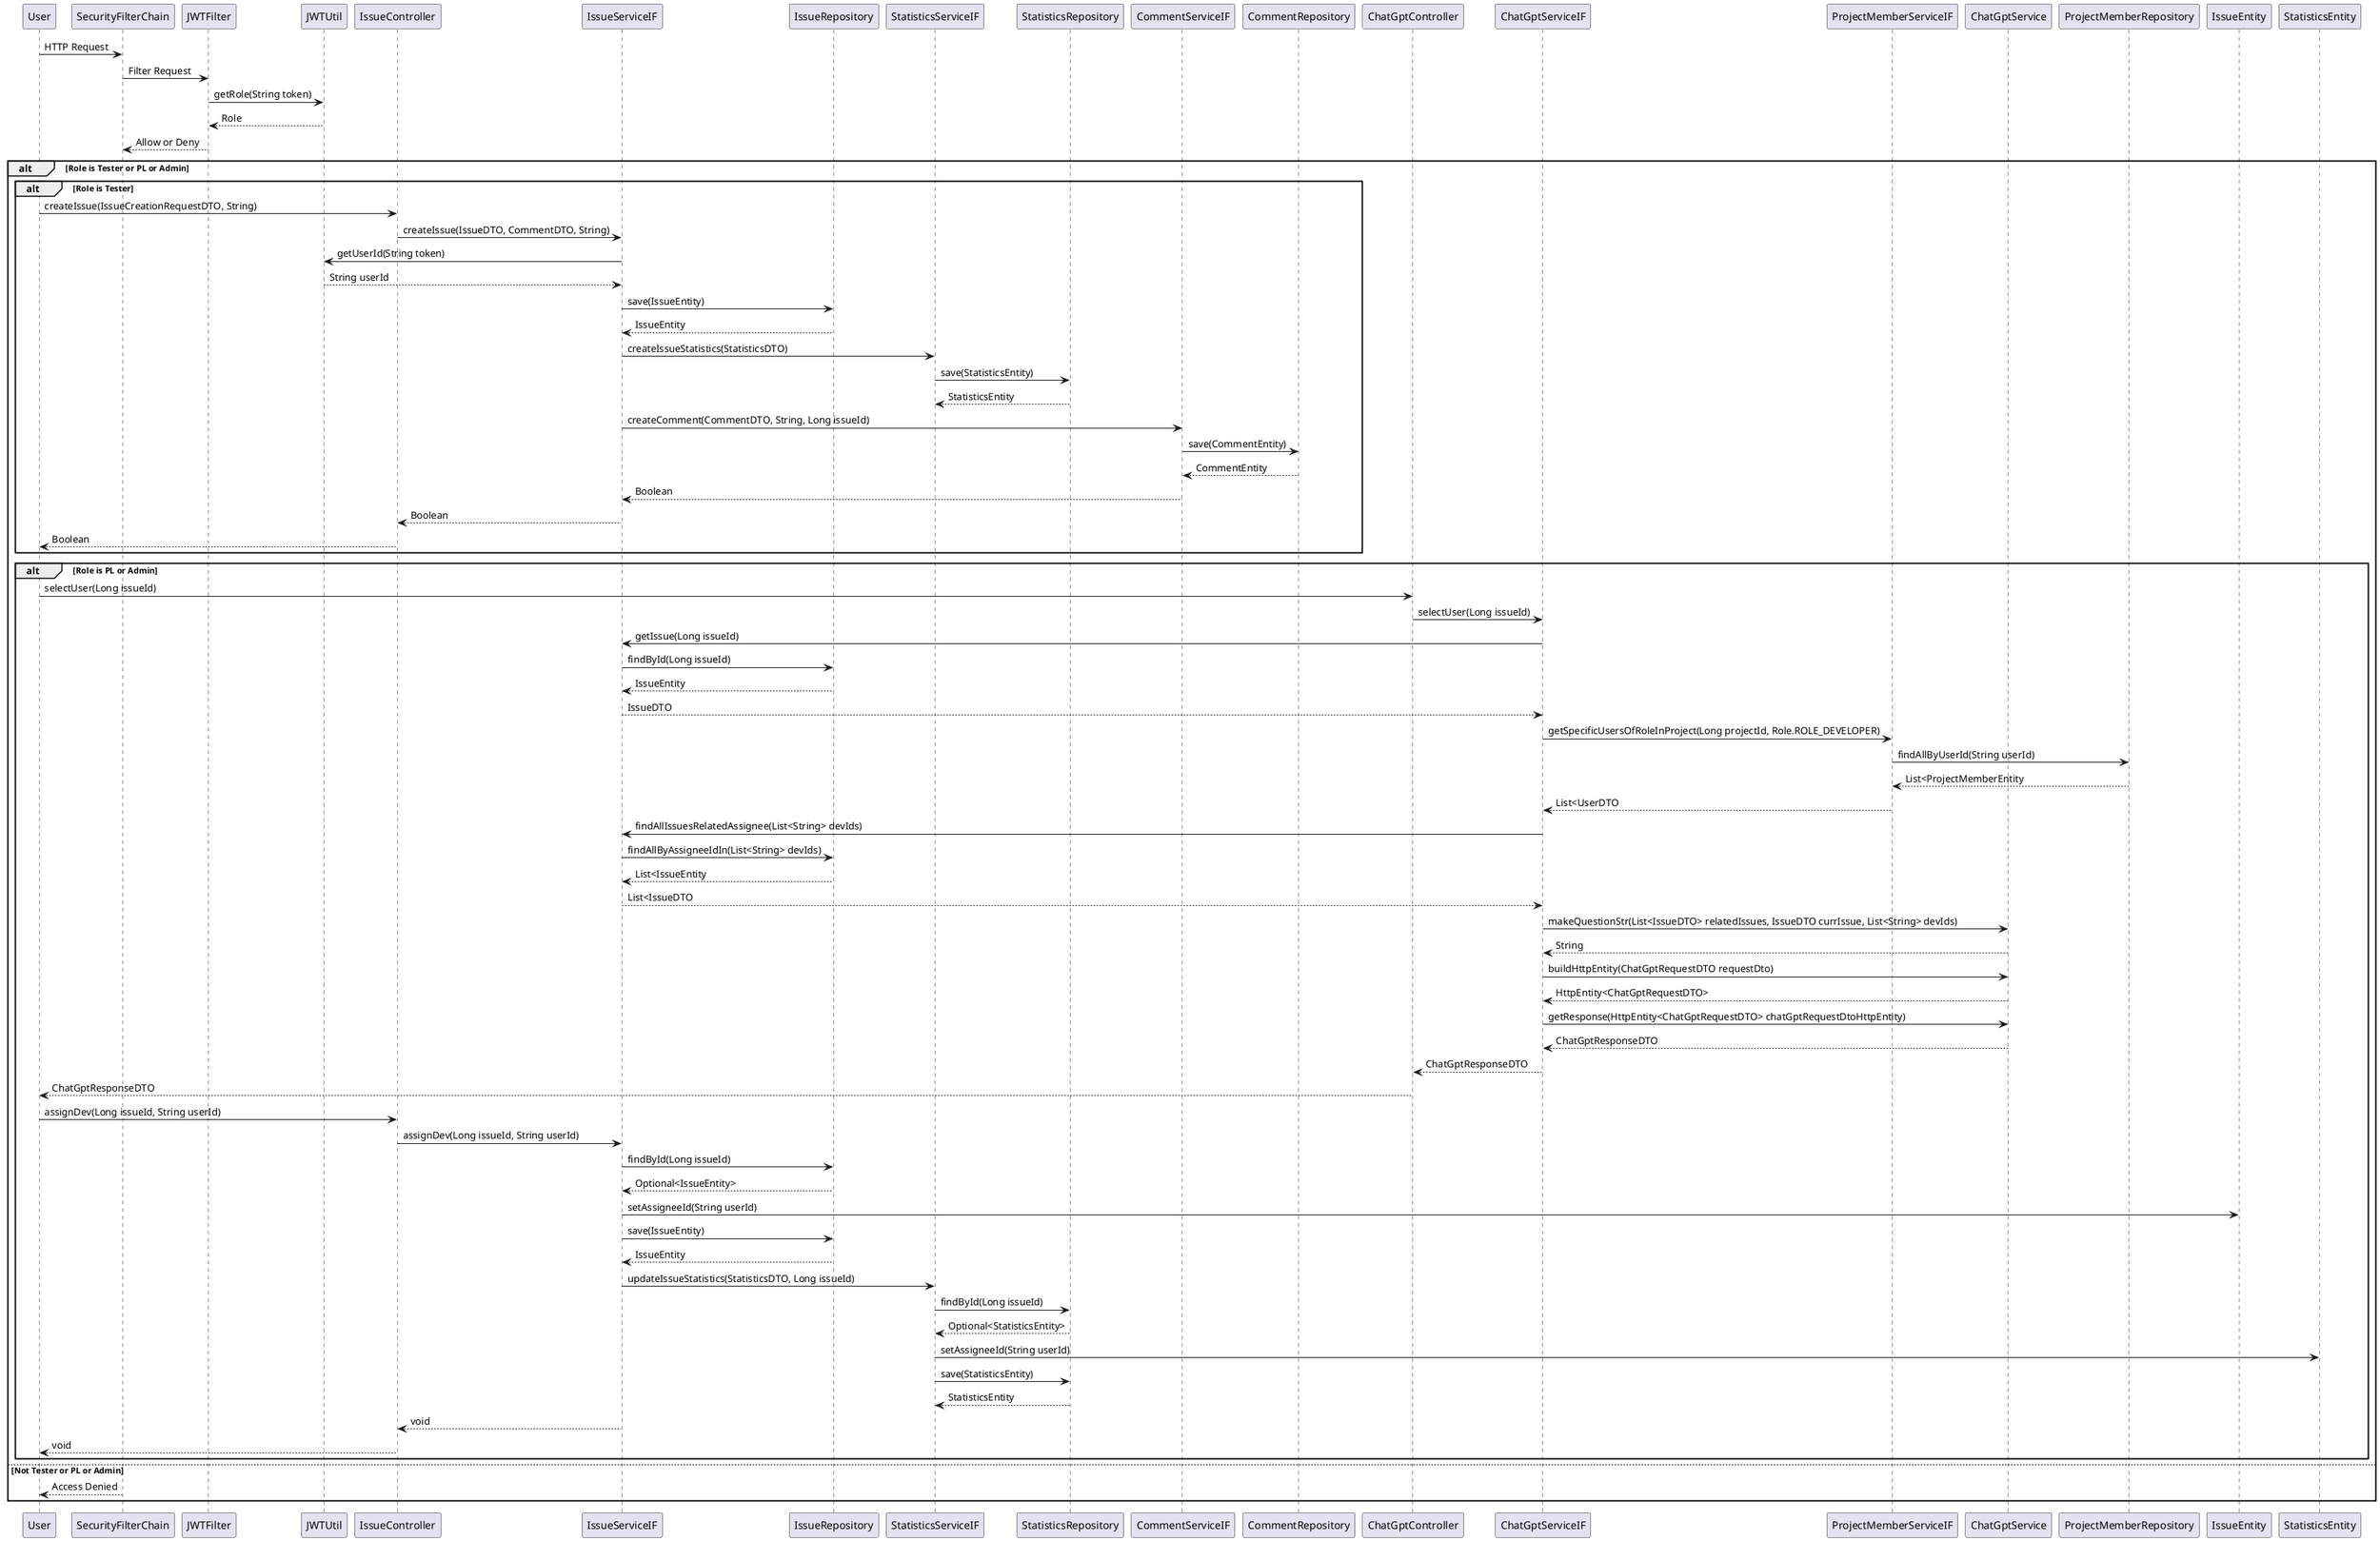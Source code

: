@startuml
participant User
participant SecurityFilterChain
participant JWTFilter
participant JWTUtil
participant IssueController
participant IssueServiceIF
participant IssueRepository
participant StatisticsServiceIF
participant StatisticsRepository
participant CommentServiceIF
participant CommentRepository
participant ChatGptController
participant ChatGptServiceIF
participant ProjectMemberServiceIF
participant ChatGptService

User -> SecurityFilterChain: HTTP Request
SecurityFilterChain -> JWTFilter: Filter Request
JWTFilter -> JWTUtil: getRole(String token)
JWTUtil --> JWTFilter: Role
JWTFilter --> SecurityFilterChain: Allow or Deny

alt Role is Tester or PL or Admin
    alt Role is Tester
        User -> IssueController: createIssue(IssueCreationRequestDTO, String)
        IssueController -> IssueServiceIF: createIssue(IssueDTO, CommentDTO, String)
        IssueServiceIF -> JWTUtil: getUserId(String token)
        JWTUtil --> IssueServiceIF: String userId

        IssueServiceIF -> IssueRepository: save(IssueEntity)
        IssueRepository --> IssueServiceIF: IssueEntity

        IssueServiceIF -> StatisticsServiceIF: createIssueStatistics(StatisticsDTO)
        StatisticsServiceIF -> StatisticsRepository: save(StatisticsEntity)
        StatisticsRepository --> StatisticsServiceIF: StatisticsEntity

        IssueServiceIF -> CommentServiceIF: createComment(CommentDTO, String, Long issueId)
        CommentServiceIF -> CommentRepository: save(CommentEntity)
        CommentRepository --> CommentServiceIF: CommentEntity

        CommentServiceIF --> IssueServiceIF: Boolean
        IssueServiceIF --> IssueController: Boolean
        IssueController --> User: Boolean
    end

    alt Role is PL or Admin
        User -> ChatGptController: selectUser(Long issueId)
        ChatGptController -> ChatGptServiceIF: selectUser(Long issueId)
        ChatGptServiceIF -> IssueServiceIF: getIssue(Long issueId)
        IssueServiceIF -> IssueRepository: findById(Long issueId)
        IssueRepository --> IssueServiceIF: IssueEntity
        IssueServiceIF --> ChatGptServiceIF: IssueDTO

        ChatGptServiceIF -> ProjectMemberServiceIF: getSpecificUsersOfRoleInProject(Long projectId, Role.ROLE_DEVELOPER)
        ProjectMemberServiceIF -> ProjectMemberRepository: findAllByUserId(String userId)
        ProjectMemberRepository --> ProjectMemberServiceIF: List<ProjectMemberEntity
        ProjectMemberServiceIF --> ChatGptServiceIF: List<UserDTO

        ChatGptServiceIF -> IssueServiceIF: findAllIssuesRelatedAssignee(List<String> devIds)
        IssueServiceIF -> IssueRepository: findAllByAssigneeIdIn(List<String> devIds)
        IssueRepository --> IssueServiceIF: List<IssueEntity
        IssueServiceIF --> ChatGptServiceIF: List<IssueDTO

        ChatGptServiceIF -> ChatGptService: makeQuestionStr(List<IssueDTO> relatedIssues, IssueDTO currIssue, List<String> devIds)
        ChatGptService --> ChatGptServiceIF: String
        ChatGptServiceIF -> ChatGptService: buildHttpEntity(ChatGptRequestDTO requestDto)
        ChatGptService --> ChatGptServiceIF: HttpEntity<ChatGptRequestDTO>
        ChatGptServiceIF -> ChatGptService: getResponse(HttpEntity<ChatGptRequestDTO> chatGptRequestDtoHttpEntity)
        ChatGptService --> ChatGptServiceIF: ChatGptResponseDTO
        ChatGptServiceIF --> ChatGptController: ChatGptResponseDTO
        ChatGptController --> User: ChatGptResponseDTO

        User -> IssueController: assignDev(Long issueId, String userId)
        IssueController -> IssueServiceIF: assignDev(Long issueId, String userId)
        IssueServiceIF -> IssueRepository: findById(Long issueId)
        IssueRepository --> IssueServiceIF: Optional<IssueEntity>

        IssueServiceIF -> IssueEntity: setAssigneeId(String userId)
        IssueServiceIF -> IssueRepository: save(IssueEntity)
        IssueRepository --> IssueServiceIF: IssueEntity

        IssueServiceIF -> StatisticsServiceIF: updateIssueStatistics(StatisticsDTO, Long issueId)
        StatisticsServiceIF -> StatisticsRepository: findById(Long issueId)
        StatisticsRepository --> StatisticsServiceIF: Optional<StatisticsEntity>

        StatisticsServiceIF -> StatisticsEntity: setAssigneeId(String userId)
        StatisticsServiceIF -> StatisticsRepository: save(StatisticsEntity)
        StatisticsRepository --> StatisticsServiceIF: StatisticsEntity

        IssueServiceIF --> IssueController: void
        IssueController --> User: void
    end
else Not Tester or PL or Admin
    SecurityFilterChain --> User: Access Denied
end
@enduml
